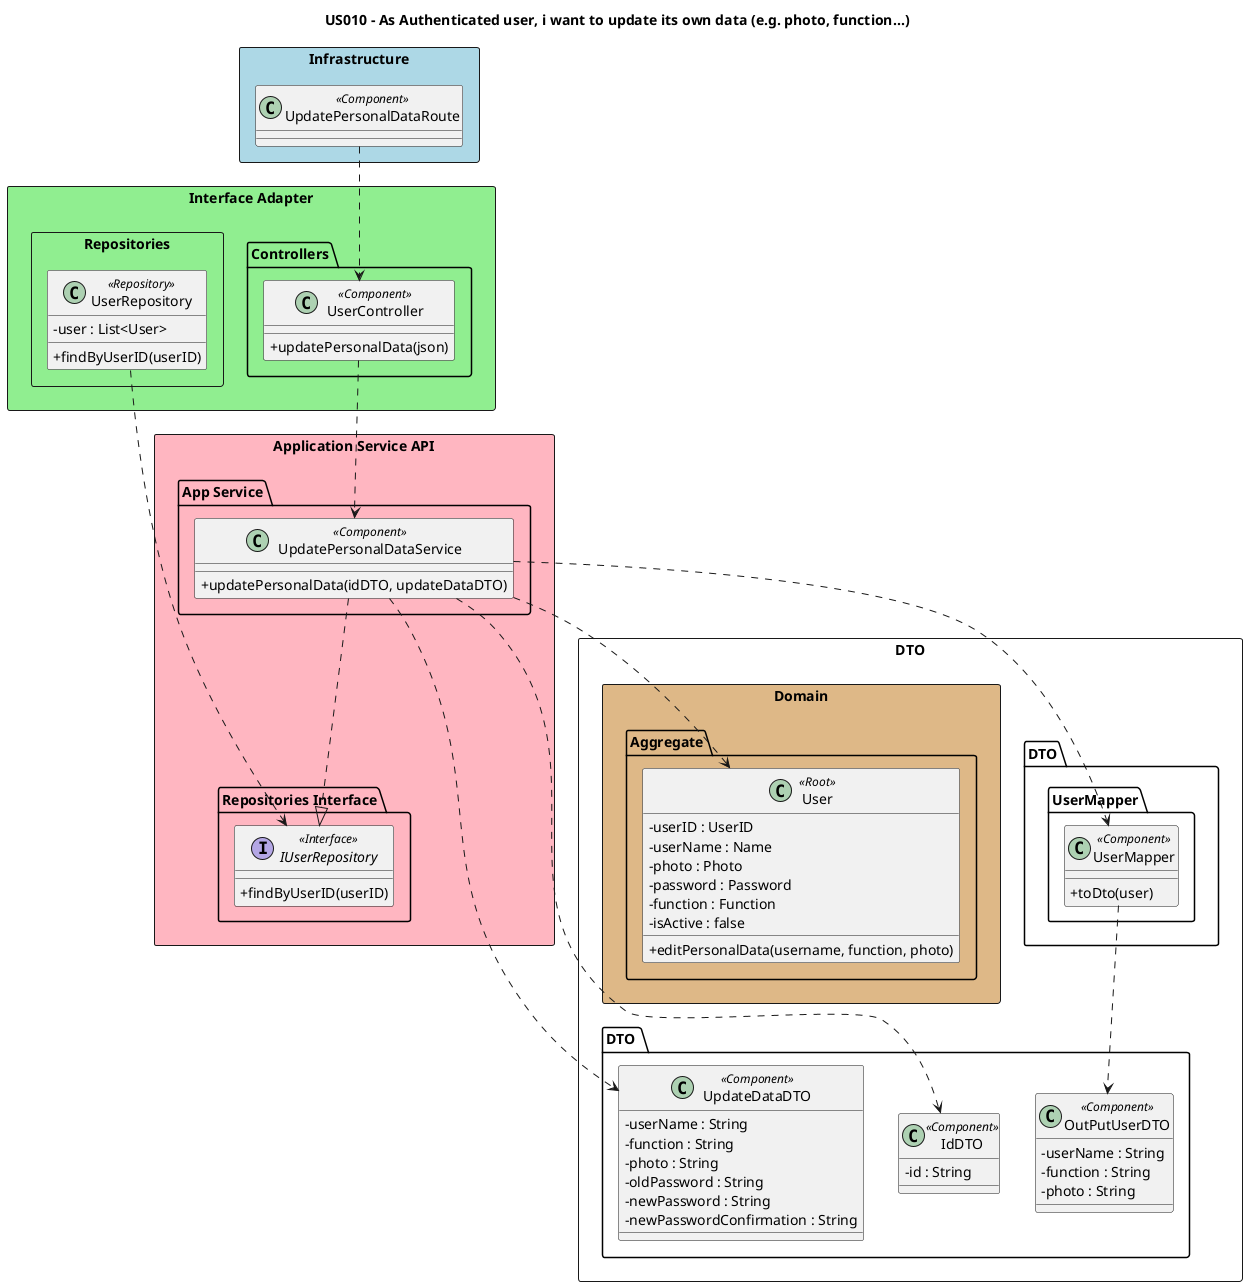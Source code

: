 @startuml
'https://plantuml.com/class-diagram

'hide circle
skinparam classAttributeIconSize 0

title US010 - As Authenticated user, i want to update its own data (e.g. photo, function...)

skinparam classAttributeIconSize 0

package "Infrastructure" <<Rectangle>> #lightblue  {
class "UpdatePersonalDataRoute" as route << Component >>
}

package "Interface Adapter" <<Rectangle>> #lightgreen {
package "Controllers" <<Folder>>{
class "UserController" as controller << Component >> {
+updatePersonalData(json)
}
}
package "Repositories" <<Rectangle>>{
class "UserRepository" as repository << Repository >> {
-user : List<User>
+ findByUserID(userID)
}
}
}
package "Application Service API" <<Rectangle>> #lightpink{
package "App Service" <<Folder>>{
class "UpdatePersonalDataService" as service << Component >> {
+updatePersonalData(idDTO, updateDataDTO)
}
}
package "Repositories Interface" <<Folder>>{
interface "IUserRepository" as interfaceSystemUserRepo << Interface >>{
+ findByUserID(userID)
}
}
}
package "DTO" <<Rectangle>> {
package "DTO " <<Folder>>{
class "UpdateDataDTO" as dto << Component >> {
- userName : String
- function : String
- photo : String
- oldPassword : String
- newPassword : String
- newPasswordConfirmation : String
}
class "OutPutUserDTO" as outputUserDTO << Component >> {
- userName : String
- function : String
- photo : String
}
class "IdDTO" as idDTO << Component >> {
- id : String
}
}
package "DTO" <<Folder>> {
package "UserMapper" <<Folder>>{
class "UserMapper" as mapper << Component >> {
+ toDto(user)
}
}
}

package "Domain" <<Rectangle>> #burlywood{
package "Aggregate" <<Folder>>{
class "User" as systemuser << Root >> {
- userID : UserID
- userName : Name
- photo : Photo
- password : Password
- function : Function
- isActive : false
+ editPersonalData(username, function, photo)
}
}

route ..> controller
controller ..> service
service .right.> dto
service ..> idDTO
service ..|> interfaceSystemUserRepo
repository ..> interfaceSystemUserRepo
service ..> systemuser
service .down.> mapper
mapper ..> outputUserDTO

@enduml
